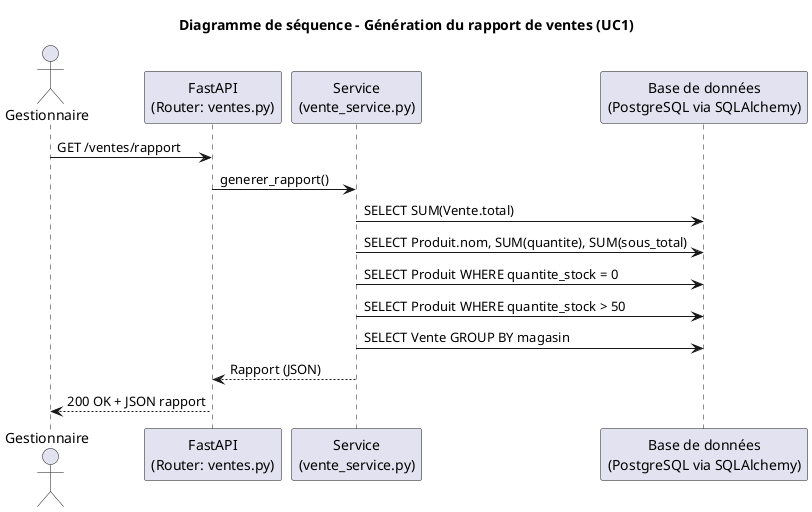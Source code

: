 @startuml
title Diagramme de séquence – Génération du rapport de ventes (UC1)

actor Gestionnaire
participant "FastAPI\n(Router: ventes.py)" as API
participant "Service\n(vente_service.py)" as Service
participant "Base de données\n(PostgreSQL via SQLAlchemy)" as BDD

Gestionnaire -> API : GET /ventes/rapport
API -> Service : generer_rapport()

Service -> BDD : SELECT SUM(Vente.total)
Service -> BDD : SELECT Produit.nom, SUM(quantite), SUM(sous_total)
Service -> BDD : SELECT Produit WHERE quantite_stock = 0
Service -> BDD : SELECT Produit WHERE quantite_stock > 50
Service -> BDD : SELECT Vente GROUP BY magasin

Service --> API : Rapport (JSON)
API --> Gestionnaire : 200 OK + JSON rapport
@enduml
